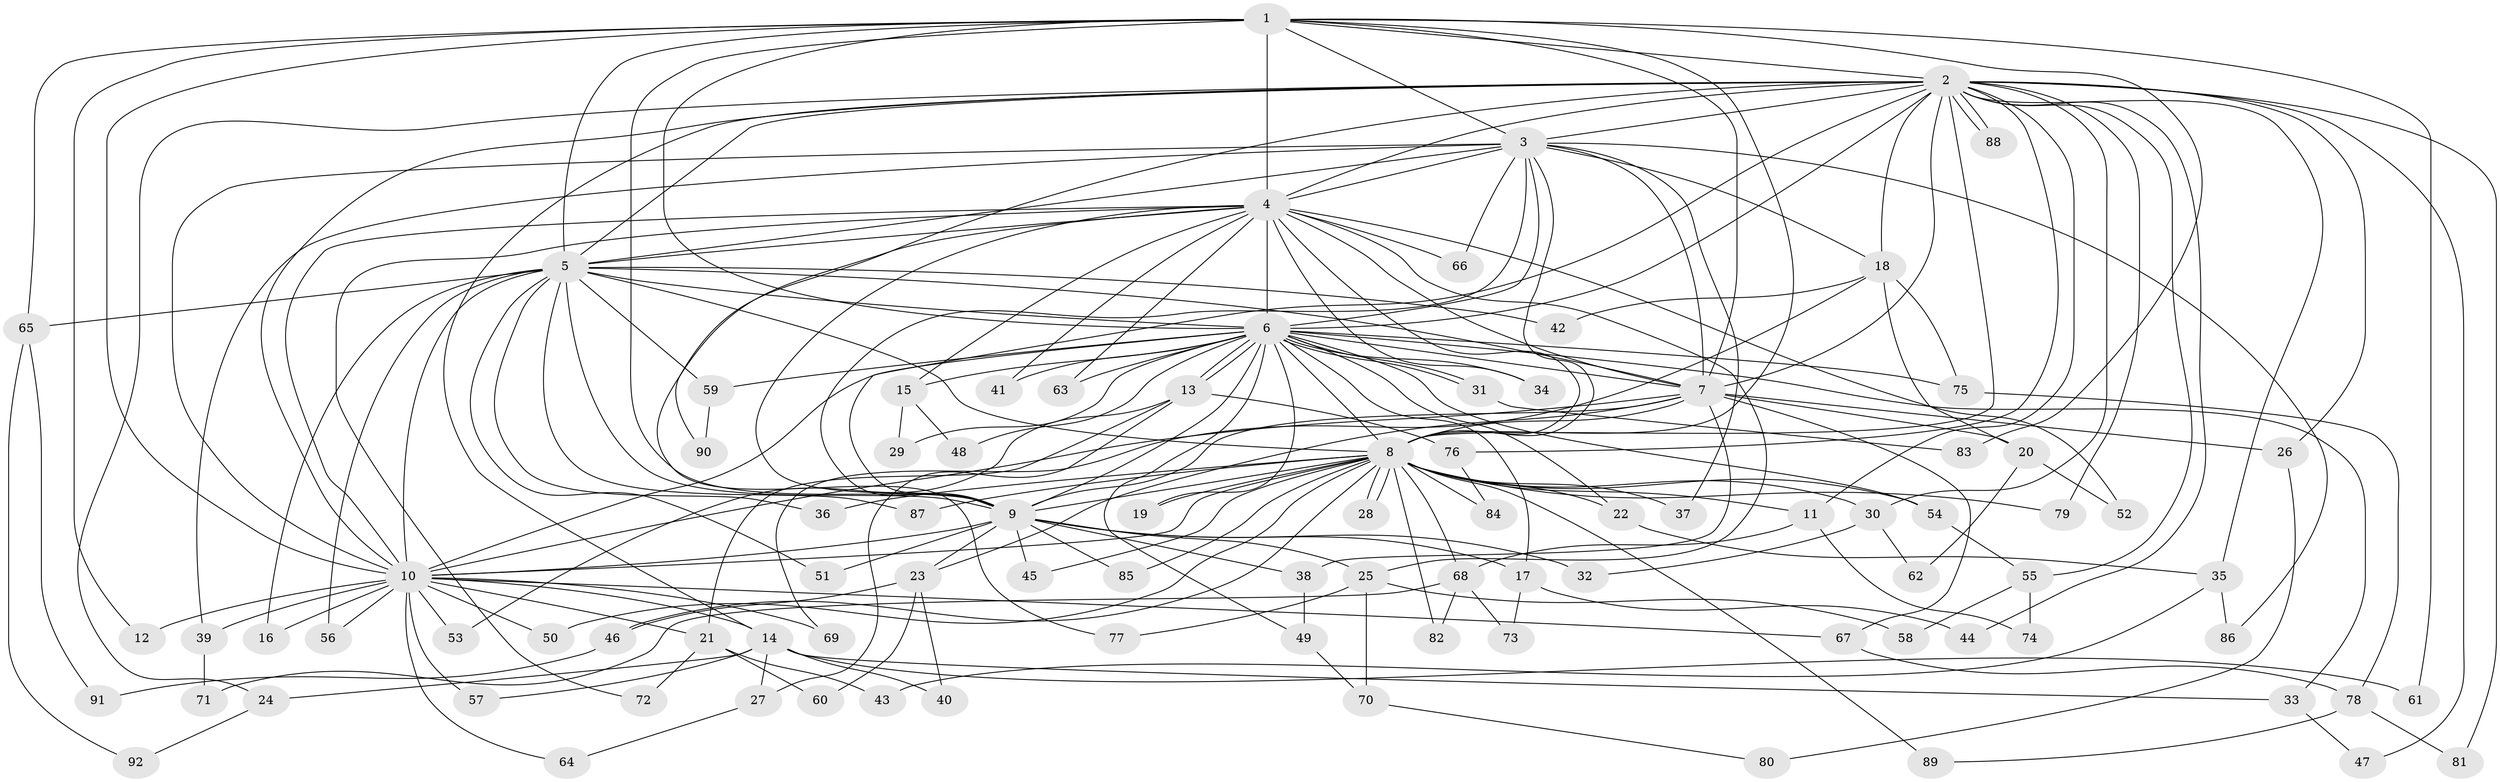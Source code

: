 // Generated by graph-tools (version 1.1) at 2025/13/03/09/25 04:13:42]
// undirected, 92 vertices, 209 edges
graph export_dot {
graph [start="1"]
  node [color=gray90,style=filled];
  1;
  2;
  3;
  4;
  5;
  6;
  7;
  8;
  9;
  10;
  11;
  12;
  13;
  14;
  15;
  16;
  17;
  18;
  19;
  20;
  21;
  22;
  23;
  24;
  25;
  26;
  27;
  28;
  29;
  30;
  31;
  32;
  33;
  34;
  35;
  36;
  37;
  38;
  39;
  40;
  41;
  42;
  43;
  44;
  45;
  46;
  47;
  48;
  49;
  50;
  51;
  52;
  53;
  54;
  55;
  56;
  57;
  58;
  59;
  60;
  61;
  62;
  63;
  64;
  65;
  66;
  67;
  68;
  69;
  70;
  71;
  72;
  73;
  74;
  75;
  76;
  77;
  78;
  79;
  80;
  81;
  82;
  83;
  84;
  85;
  86;
  87;
  88;
  89;
  90;
  91;
  92;
  1 -- 2;
  1 -- 3;
  1 -- 4;
  1 -- 5;
  1 -- 6;
  1 -- 7;
  1 -- 8;
  1 -- 9;
  1 -- 10;
  1 -- 12;
  1 -- 61;
  1 -- 65;
  1 -- 83;
  2 -- 3;
  2 -- 4;
  2 -- 5;
  2 -- 6;
  2 -- 7;
  2 -- 8;
  2 -- 9;
  2 -- 10;
  2 -- 11;
  2 -- 14;
  2 -- 18;
  2 -- 24;
  2 -- 26;
  2 -- 30;
  2 -- 35;
  2 -- 44;
  2 -- 47;
  2 -- 55;
  2 -- 76;
  2 -- 79;
  2 -- 81;
  2 -- 88;
  2 -- 88;
  2 -- 90;
  3 -- 4;
  3 -- 5;
  3 -- 6;
  3 -- 7;
  3 -- 8;
  3 -- 9;
  3 -- 10;
  3 -- 18;
  3 -- 37;
  3 -- 39;
  3 -- 66;
  3 -- 86;
  4 -- 5;
  4 -- 6;
  4 -- 7;
  4 -- 8;
  4 -- 9;
  4 -- 10;
  4 -- 15;
  4 -- 25;
  4 -- 34;
  4 -- 41;
  4 -- 52;
  4 -- 63;
  4 -- 66;
  4 -- 72;
  4 -- 77;
  5 -- 6;
  5 -- 7;
  5 -- 8;
  5 -- 9;
  5 -- 10;
  5 -- 16;
  5 -- 36;
  5 -- 42;
  5 -- 51;
  5 -- 56;
  5 -- 59;
  5 -- 65;
  5 -- 87;
  6 -- 7;
  6 -- 8;
  6 -- 9;
  6 -- 10;
  6 -- 13;
  6 -- 13;
  6 -- 15;
  6 -- 17;
  6 -- 19;
  6 -- 22;
  6 -- 29;
  6 -- 31;
  6 -- 31;
  6 -- 33;
  6 -- 34;
  6 -- 41;
  6 -- 48;
  6 -- 49;
  6 -- 54;
  6 -- 59;
  6 -- 63;
  6 -- 75;
  7 -- 8;
  7 -- 9;
  7 -- 10;
  7 -- 20;
  7 -- 23;
  7 -- 26;
  7 -- 38;
  7 -- 67;
  8 -- 9;
  8 -- 10;
  8 -- 11;
  8 -- 19;
  8 -- 22;
  8 -- 28;
  8 -- 28;
  8 -- 30;
  8 -- 36;
  8 -- 37;
  8 -- 45;
  8 -- 46;
  8 -- 50;
  8 -- 54;
  8 -- 68;
  8 -- 79;
  8 -- 82;
  8 -- 84;
  8 -- 85;
  8 -- 87;
  8 -- 89;
  9 -- 10;
  9 -- 17;
  9 -- 23;
  9 -- 25;
  9 -- 32;
  9 -- 38;
  9 -- 45;
  9 -- 51;
  9 -- 85;
  10 -- 12;
  10 -- 14;
  10 -- 16;
  10 -- 21;
  10 -- 39;
  10 -- 50;
  10 -- 53;
  10 -- 56;
  10 -- 57;
  10 -- 64;
  10 -- 67;
  10 -- 69;
  11 -- 68;
  11 -- 74;
  13 -- 21;
  13 -- 27;
  13 -- 53;
  13 -- 76;
  14 -- 24;
  14 -- 27;
  14 -- 33;
  14 -- 40;
  14 -- 57;
  14 -- 61;
  15 -- 29;
  15 -- 48;
  17 -- 44;
  17 -- 73;
  18 -- 20;
  18 -- 42;
  18 -- 69;
  18 -- 75;
  20 -- 52;
  20 -- 62;
  21 -- 43;
  21 -- 60;
  21 -- 72;
  22 -- 35;
  23 -- 40;
  23 -- 46;
  23 -- 60;
  24 -- 92;
  25 -- 58;
  25 -- 70;
  25 -- 77;
  26 -- 80;
  27 -- 64;
  30 -- 32;
  30 -- 62;
  31 -- 83;
  33 -- 47;
  35 -- 43;
  35 -- 86;
  38 -- 49;
  39 -- 71;
  46 -- 91;
  49 -- 70;
  54 -- 55;
  55 -- 58;
  55 -- 74;
  59 -- 90;
  65 -- 91;
  65 -- 92;
  67 -- 78;
  68 -- 71;
  68 -- 73;
  68 -- 82;
  70 -- 80;
  75 -- 78;
  76 -- 84;
  78 -- 81;
  78 -- 89;
}

